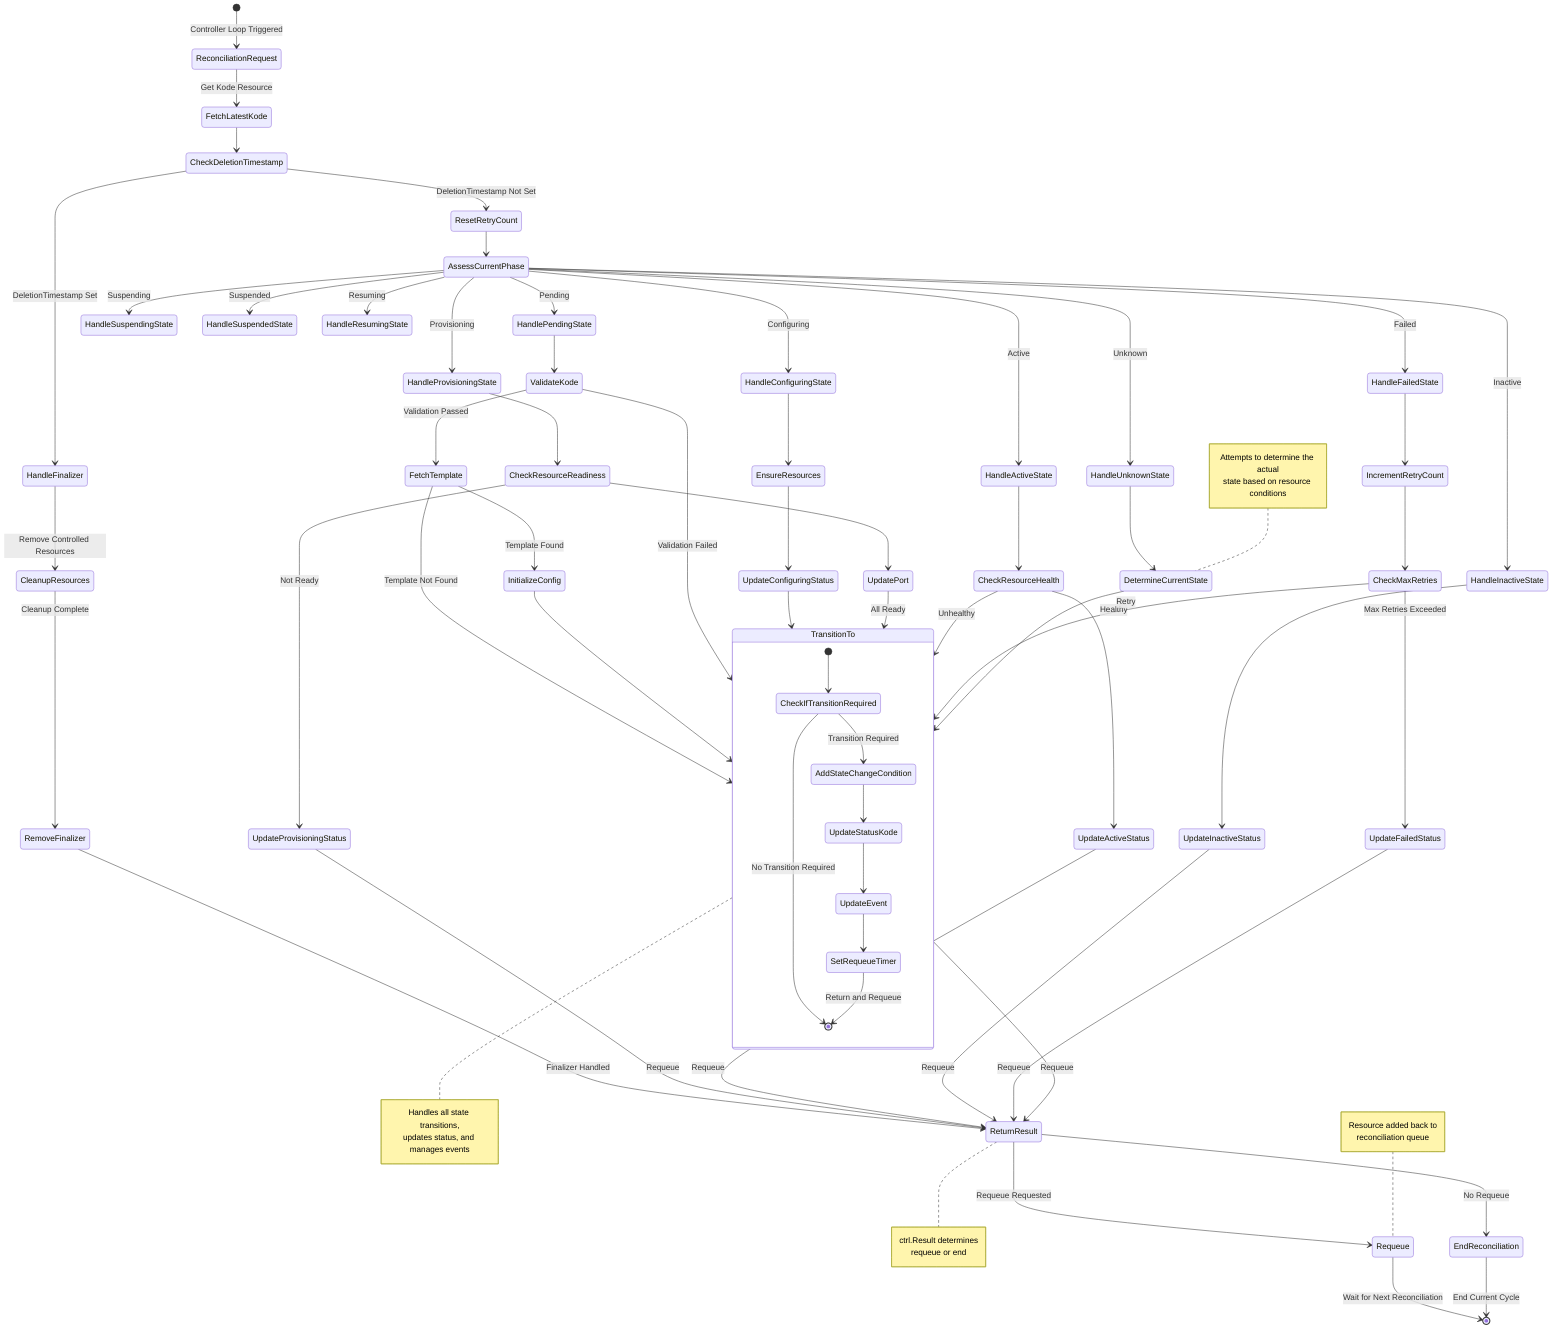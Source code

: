 stateDiagram-v2
    [*] --> ReconciliationRequest : Controller Loop Triggered

    ReconciliationRequest --> FetchLatestKode : Get Kode Resource
    FetchLatestKode --> CheckDeletionTimestamp

    CheckDeletionTimestamp --> HandleFinalizer : DeletionTimestamp Set

    HandleFinalizer --> CleanupResources : Remove Controlled Resources
    CleanupResources --> RemoveFinalizer : Cleanup Complete
    RemoveFinalizer --> ReturnResult : Finalizer Handled

    CheckDeletionTimestamp --> ResetRetryCount : DeletionTimestamp Not Set
    ResetRetryCount --> AssessCurrentPhase

    AssessCurrentPhase --> HandlePendingState : Pending
    AssessCurrentPhase --> HandleConfiguringState : Configuring
    AssessCurrentPhase --> HandleProvisioningState : Provisioning
    AssessCurrentPhase --> HandleActiveState : Active
    AssessCurrentPhase --> HandleInactiveState : Inactive
    AssessCurrentPhase --> HandleFailedState : Failed
    AssessCurrentPhase --> HandleUnknownState : Unknown
    AssessCurrentPhase --> HandleSuspendingState : Suspending
    AssessCurrentPhase --> HandleSuspendedState : Suspended
    AssessCurrentPhase --> HandleResumingState : Resuming

    HandlePendingState --> ValidateKode
    ValidateKode --> FetchTemplate : Validation Passed
    FetchTemplate --> InitializeConfig : Template Found
    FetchTemplate --> TransitionTo : Template Not Found
    InitializeConfig --> TransitionTo
    ValidateKode --> TransitionTo : Validation Failed

    HandleConfiguringState --> EnsureResources
    EnsureResources --> UpdateConfiguringStatus
    UpdateConfiguringStatus --> TransitionTo

    HandleProvisioningState --> CheckResourceReadiness
    CheckResourceReadiness --> UpdateProvisioningStatus : Not Ready
    CheckResourceReadiness --> UpdatePort
    UpdatePort --> TransitionTo : All Ready
    UpdateProvisioningStatus --> ReturnResult : Requeue

    HandleActiveState --> CheckResourceHealth
    CheckResourceHealth --> TransitionTo : Unhealthy
    CheckResourceHealth --> UpdateActiveStatus : Healthy
    UpdateActiveStatus --> ReturnResult : Requeue

    HandleInactiveState --> UpdateInactiveStatus
    UpdateInactiveStatus --> ReturnResult : Requeue

    HandleFailedState --> IncrementRetryCount
    IncrementRetryCount --> CheckMaxRetries
    CheckMaxRetries --> TransitionTo : Retry
    CheckMaxRetries --> UpdateFailedStatus : Max Retries Exceeded
    UpdateFailedStatus --> ReturnResult : Requeue

    HandleUnknownState --> DetermineCurrentState
    DetermineCurrentState --> TransitionTo

    state TransitionTo {
        [*] --> CheckIfTransitionRequired
        CheckIfTransitionRequired --> AddStateChangeCondition : Transition Required
        CheckIfTransitionRequired --> [*] : No Transition Required
        AddStateChangeCondition --> UpdateStatusKode
        UpdateStatusKode --> UpdateEvent
        UpdateEvent --> SetRequeueTimer
        SetRequeueTimer --> [*] : Return and Requeue
    }

    TransitionTo --> ReturnResult : Requeue

    ReturnResult --> EndReconciliation : No Requeue
    ReturnResult --> Requeue : Requeue Requested
    Requeue --> [*] : Wait for Next Reconciliation
    EndReconciliation --> [*] : End Current Cycle

    note right of TransitionTo
        Handles all state transitions,
        updates status, and manages events
    end note

    note right of ReturnResult
        ctrl.Result determines
        requeue or end
    end note

    note left of Requeue
        Resource added back to
        reconciliation queue
    end note

    note left of DetermineCurrentState
        Attempts to determine the actual
        state based on resource conditions
    end note